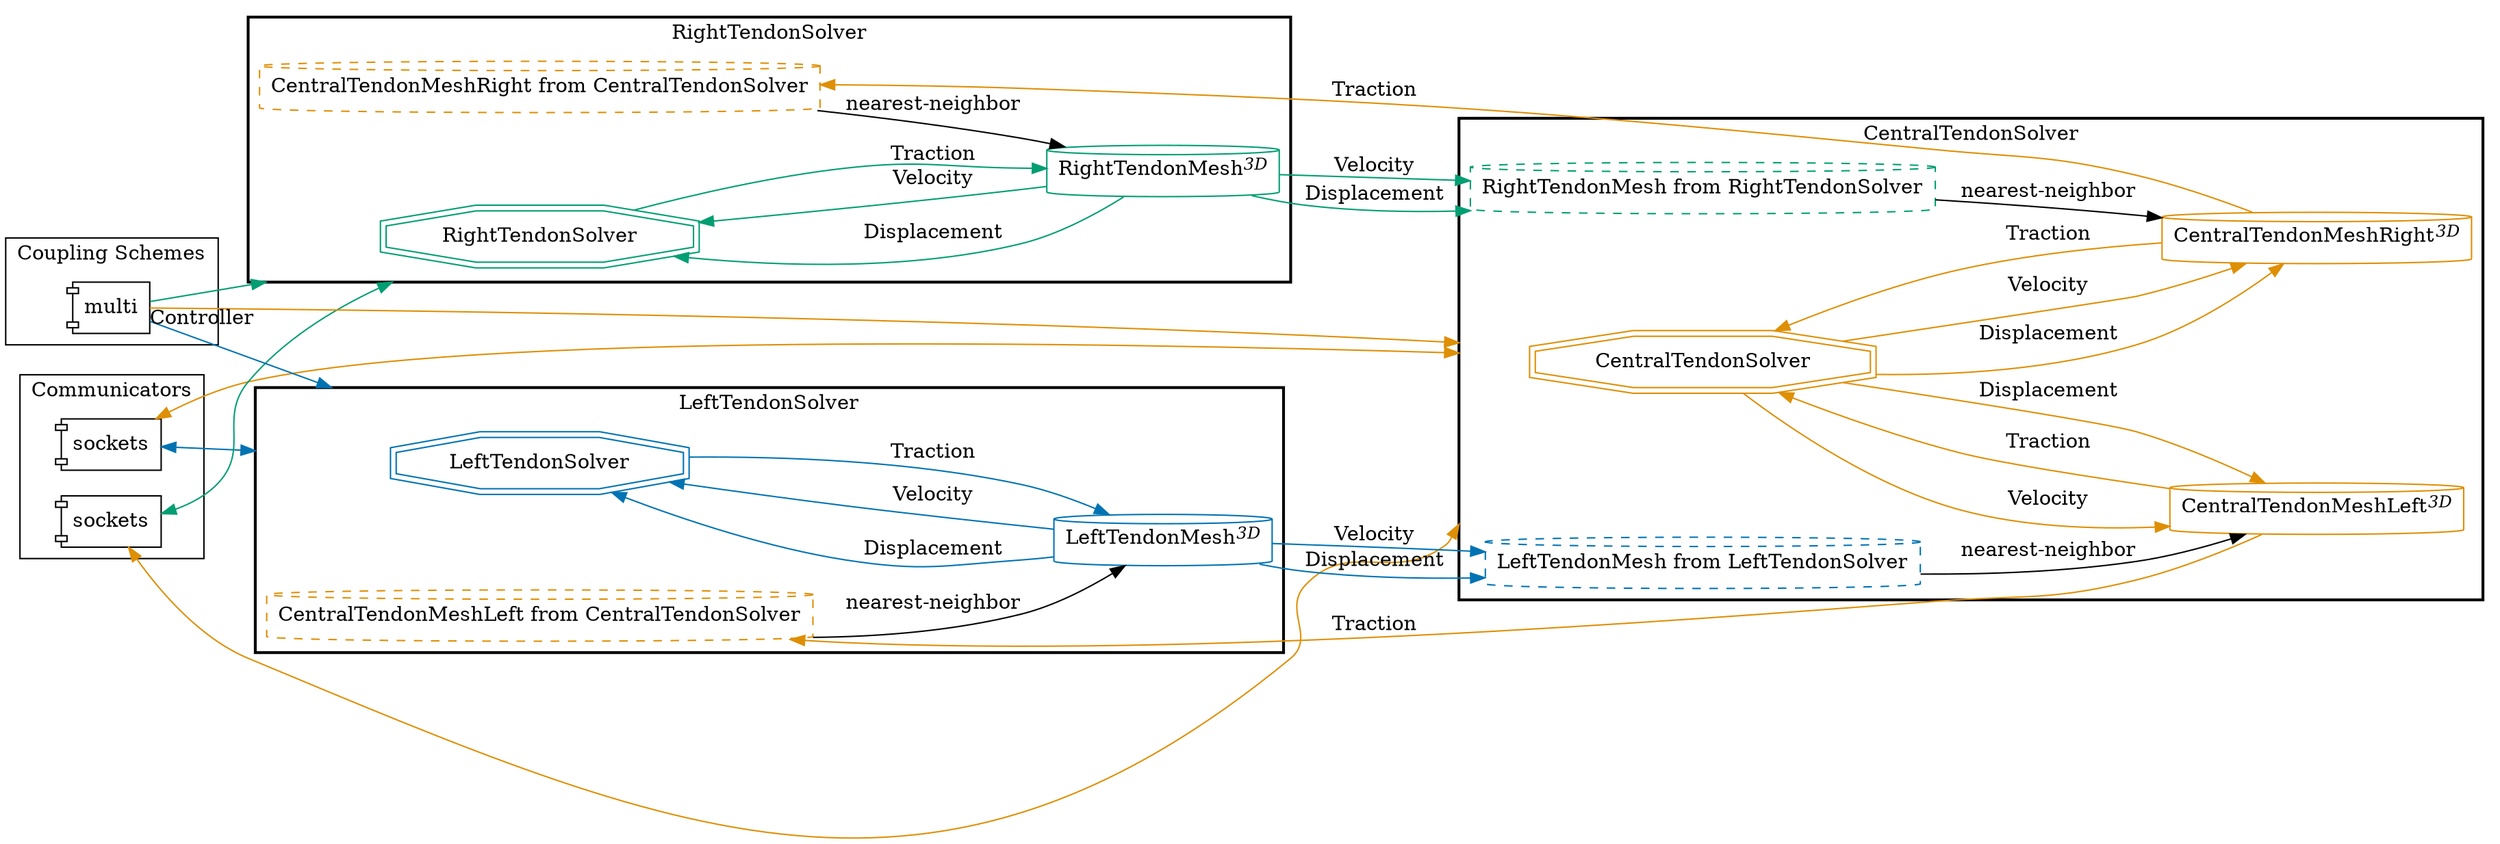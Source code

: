digraph G {
compound=True;
layout=dot;
overlap=scale;
rankdir=LR;
splines=true;
subgraph cluster_m2n {
label="Communicators";
"m2n-LeftTendonSolver-CentralTendonSolver" [label="sockets", shape=component];
"m2n-RightTendonSolver-CentralTendonSolver" [label="sockets", shape=component];
}

subgraph cluster_cpl {
label="Coupling Schemes";
"cpl-multi-CentralTendonSolver-LeftTendonSolver-RightTendonSolver" [label="multi", shape=component];
}

subgraph cluster_LeftTendonSolver {
label="LeftTendonSolver";
style=bold;
"LeftTendonSolver" [color="#0173B2", shape=doubleoctagon];
"LeftTendonSolver-LeftTendonMesh" [color="#0173B2", label=<LeftTendonMesh<SUP><I>3D</I></SUP>>, shape=cylinder];
"LeftTendonSolver-CentralTendonMeshLeft" [color="#DE8F05", label=<CentralTendonMeshLeft from CentralTendonSolver>, shape=cylinder, style=dashed];
"LeftTendonSolver-LeftTendonMesh" -> "LeftTendonSolver"  [color="#0173B2", label="Displacement", tooltip=vector];
"LeftTendonSolver-LeftTendonMesh" -> "LeftTendonSolver"  [color="#0173B2", label="Velocity", tooltip=vector];
"LeftTendonSolver" -> "LeftTendonSolver-LeftTendonMesh"  [color="#0173B2", label="Traction", tooltip=vector];
"LeftTendonSolver-CentralTendonMeshLeft" -> "LeftTendonSolver-LeftTendonMesh"  [label="nearest-neighbor"];
}

subgraph cluster_CentralTendonSolver {
label="CentralTendonSolver";
style=bold;
"CentralTendonSolver" [color="#DE8F05", shape=doubleoctagon];
"CentralTendonSolver-LeftTendonMesh" [color="#0173B2", label=<LeftTendonMesh from LeftTendonSolver>, shape=cylinder, style=dashed];
"CentralTendonSolver-CentralTendonMeshLeft" [color="#DE8F05", label=<CentralTendonMeshLeft<SUP><I>3D</I></SUP>>, shape=cylinder];
"CentralTendonSolver-CentralTendonMeshRight" [color="#DE8F05", label=<CentralTendonMeshRight<SUP><I>3D</I></SUP>>, shape=cylinder];
"CentralTendonSolver-RightTendonMesh" [color="#029E73", label=<RightTendonMesh from RightTendonSolver>, shape=cylinder, style=dashed];
"CentralTendonSolver-CentralTendonMeshLeft" -> "CentralTendonSolver"  [color="#DE8F05", label="Traction", tooltip=vector];
"CentralTendonSolver-CentralTendonMeshRight" -> "CentralTendonSolver"  [color="#DE8F05", label="Traction", tooltip=vector];
"CentralTendonSolver" -> "CentralTendonSolver-CentralTendonMeshLeft"  [color="#DE8F05", label="Displacement", tooltip=vector];
"CentralTendonSolver" -> "CentralTendonSolver-CentralTendonMeshLeft"  [color="#DE8F05", label="Velocity", tooltip=vector];
"CentralTendonSolver" -> "CentralTendonSolver-CentralTendonMeshRight"  [color="#DE8F05", label="Displacement", tooltip=vector];
"CentralTendonSolver" -> "CentralTendonSolver-CentralTendonMeshRight"  [color="#DE8F05", label="Velocity", tooltip=vector];
"CentralTendonSolver-LeftTendonMesh" -> "CentralTendonSolver-CentralTendonMeshLeft"  [label="nearest-neighbor"];
"CentralTendonSolver-RightTendonMesh" -> "CentralTendonSolver-CentralTendonMeshRight"  [label="nearest-neighbor"];
}

subgraph cluster_RightTendonSolver {
label="RightTendonSolver";
style=bold;
"RightTendonSolver" [color="#029E73", shape=doubleoctagon];
"RightTendonSolver-CentralTendonMeshRight" [color="#DE8F05", label=<CentralTendonMeshRight from CentralTendonSolver>, shape=cylinder, style=dashed];
"RightTendonSolver-RightTendonMesh" [color="#029E73", label=<RightTendonMesh<SUP><I>3D</I></SUP>>, shape=cylinder];
"RightTendonSolver-RightTendonMesh" -> "RightTendonSolver"  [color="#029E73", label="Displacement", tooltip=vector];
"RightTendonSolver-RightTendonMesh" -> "RightTendonSolver"  [color="#029E73", label="Velocity", tooltip=vector];
"RightTendonSolver" -> "RightTendonSolver-RightTendonMesh"  [color="#029E73", label="Traction", tooltip=vector];
"RightTendonSolver-CentralTendonMeshRight" -> "RightTendonSolver-RightTendonMesh"  [label="nearest-neighbor"];
}

"m2n-LeftTendonSolver-CentralTendonSolver" -> "LeftTendonSolver"  [color="#0173B2", dir=both, lhead=cluster_LeftTendonSolver];
"m2n-LeftTendonSolver-CentralTendonSolver" -> "CentralTendonSolver"  [color="#DE8F05", dir=both, lhead=cluster_CentralTendonSolver];
"m2n-RightTendonSolver-CentralTendonSolver" -> "RightTendonSolver"  [color="#029E73", dir=both, lhead=cluster_RightTendonSolver];
"m2n-RightTendonSolver-CentralTendonSolver" -> "CentralTendonSolver"  [color="#DE8F05", dir=both, lhead=cluster_CentralTendonSolver];
"cpl-multi-CentralTendonSolver-LeftTendonSolver-RightTendonSolver" -> "CentralTendonSolver"  [color="#DE8F05", lhead=cluster_CentralTendonSolver, taillabel=Controller];
"cpl-multi-CentralTendonSolver-LeftTendonSolver-RightTendonSolver" -> "LeftTendonSolver"  [color="#0173B2", lhead=cluster_LeftTendonSolver];
"cpl-multi-CentralTendonSolver-LeftTendonSolver-RightTendonSolver" -> "RightTendonSolver"  [color="#029E73", lhead=cluster_RightTendonSolver];
"CentralTendonSolver-CentralTendonMeshLeft" -> "LeftTendonSolver-CentralTendonMeshLeft"  [color="#DE8F05", label="Traction", tooltip=vector];
"CentralTendonSolver-CentralTendonMeshRight" -> "RightTendonSolver-CentralTendonMeshRight"  [color="#DE8F05", label="Traction", tooltip=vector];
"LeftTendonSolver-LeftTendonMesh" -> "CentralTendonSolver-LeftTendonMesh"  [color="#0173B2", label="Displacement", tooltip=vector];
"LeftTendonSolver-LeftTendonMesh" -> "CentralTendonSolver-LeftTendonMesh"  [color="#0173B2", label="Velocity", tooltip=vector];
"RightTendonSolver-RightTendonMesh" -> "CentralTendonSolver-RightTendonMesh"  [color="#029E73", label="Displacement", tooltip=vector];
"RightTendonSolver-RightTendonMesh" -> "CentralTendonSolver-RightTendonMesh"  [color="#029E73", label="Velocity", tooltip=vector];
}
